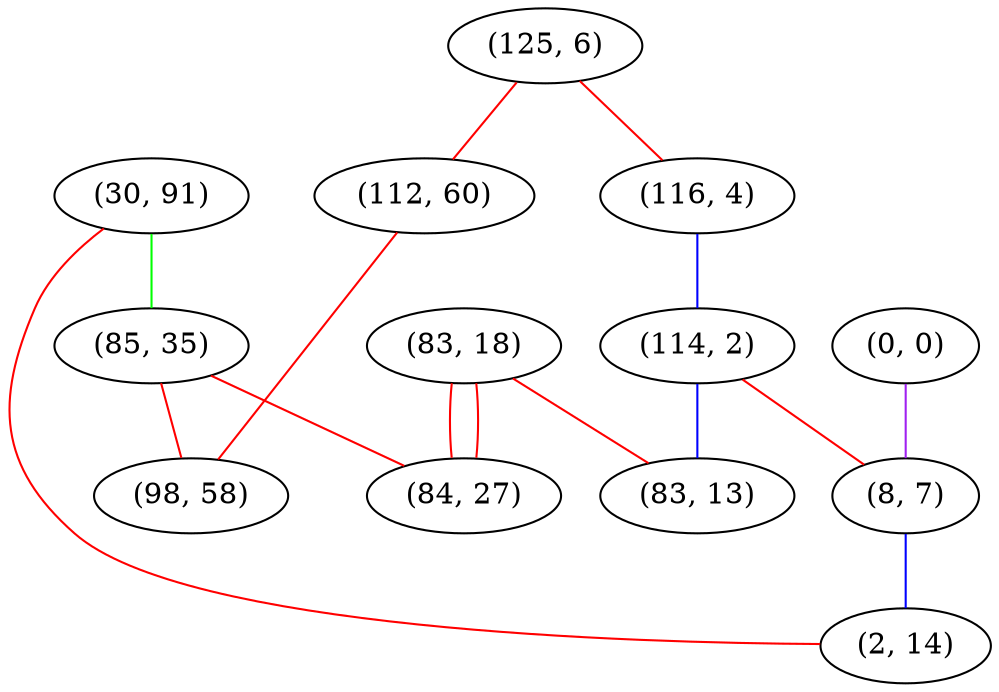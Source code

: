 graph "" {
"(30, 91)";
"(125, 6)";
"(83, 18)";
"(116, 4)";
"(85, 35)";
"(114, 2)";
"(112, 60)";
"(0, 0)";
"(8, 7)";
"(83, 13)";
"(2, 14)";
"(84, 27)";
"(98, 58)";
"(30, 91)" -- "(2, 14)"  [color=red, key=0, weight=1];
"(30, 91)" -- "(85, 35)"  [color=green, key=0, weight=2];
"(125, 6)" -- "(116, 4)"  [color=red, key=0, weight=1];
"(125, 6)" -- "(112, 60)"  [color=red, key=0, weight=1];
"(83, 18)" -- "(84, 27)"  [color=red, key=0, weight=1];
"(83, 18)" -- "(84, 27)"  [color=red, key=1, weight=1];
"(83, 18)" -- "(83, 13)"  [color=red, key=0, weight=1];
"(116, 4)" -- "(114, 2)"  [color=blue, key=0, weight=3];
"(85, 35)" -- "(84, 27)"  [color=red, key=0, weight=1];
"(85, 35)" -- "(98, 58)"  [color=red, key=0, weight=1];
"(114, 2)" -- "(8, 7)"  [color=red, key=0, weight=1];
"(114, 2)" -- "(83, 13)"  [color=blue, key=0, weight=3];
"(112, 60)" -- "(98, 58)"  [color=red, key=0, weight=1];
"(0, 0)" -- "(8, 7)"  [color=purple, key=0, weight=4];
"(8, 7)" -- "(2, 14)"  [color=blue, key=0, weight=3];
}
